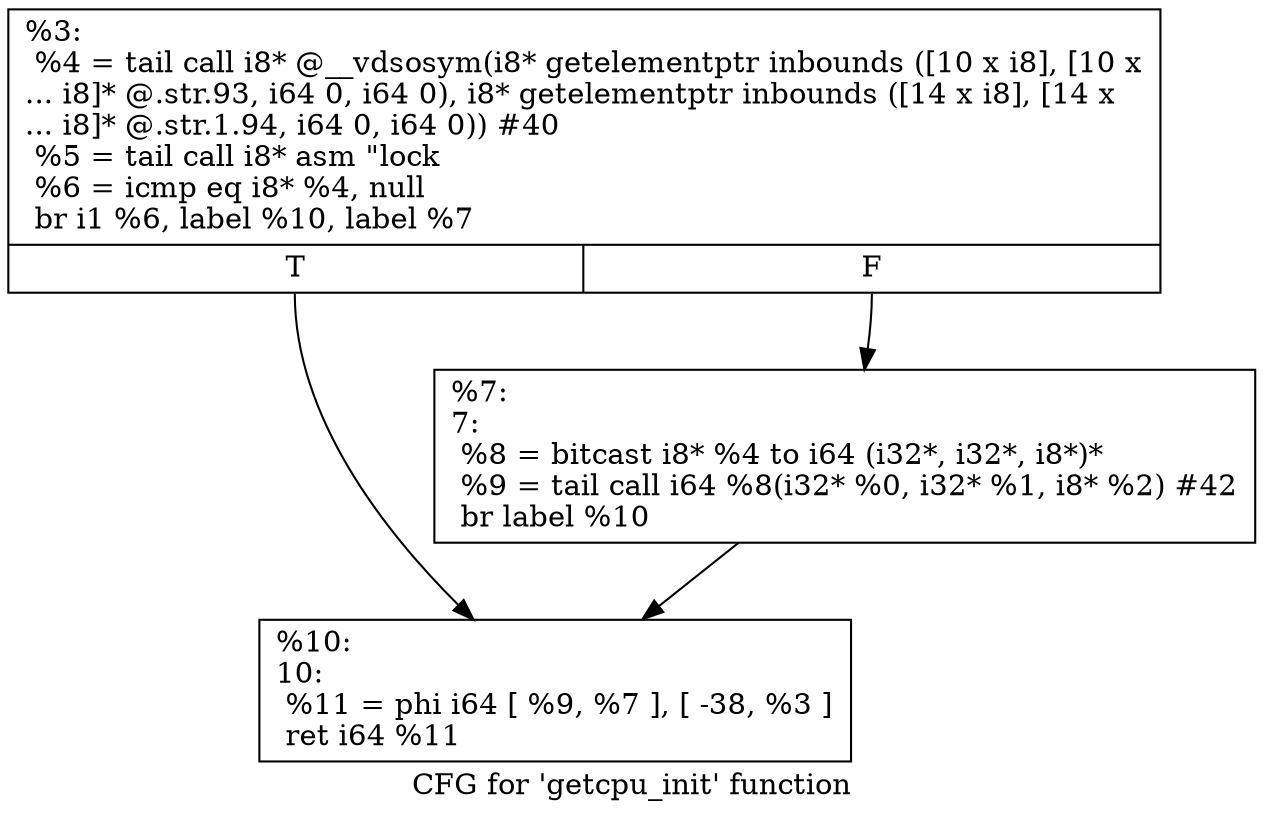 digraph "CFG for 'getcpu_init' function" {
	label="CFG for 'getcpu_init' function";

	Node0x1a8e020 [shape=record,label="{%3:\l  %4 = tail call i8* @__vdsosym(i8* getelementptr inbounds ([10 x i8], [10 x\l... i8]* @.str.93, i64 0, i64 0), i8* getelementptr inbounds ([14 x i8], [14 x\l... i8]* @.str.1.94, i64 0, i64 0)) #40\l  %5 = tail call i8* asm \"lock \l  %6 = icmp eq i8* %4, null\l  br i1 %6, label %10, label %7\l|{<s0>T|<s1>F}}"];
	Node0x1a8e020:s0 -> Node0x1a8f3d0;
	Node0x1a8e020:s1 -> Node0x1a8f300;
	Node0x1a8f300 [shape=record,label="{%7:\l7:                                                \l  %8 = bitcast i8* %4 to i64 (i32*, i32*, i8*)*\l  %9 = tail call i64 %8(i32* %0, i32* %1, i8* %2) #42\l  br label %10\l}"];
	Node0x1a8f300 -> Node0x1a8f3d0;
	Node0x1a8f3d0 [shape=record,label="{%10:\l10:                                               \l  %11 = phi i64 [ %9, %7 ], [ -38, %3 ]\l  ret i64 %11\l}"];
}
